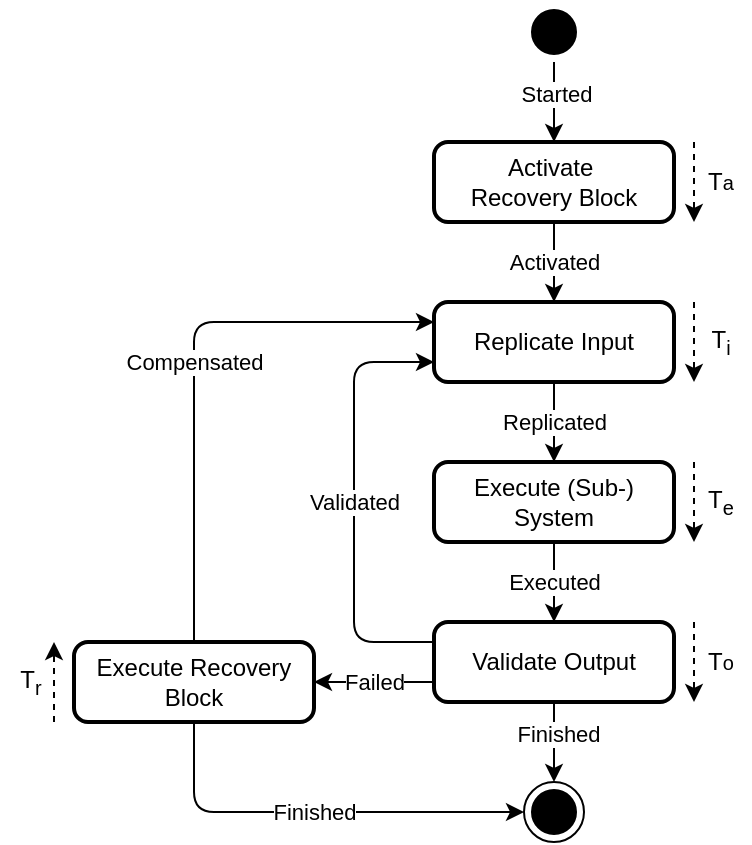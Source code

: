 <mxfile version="13.1.2" type="device"><diagram id="C5RBs43oDa-KdzZeNtuy" name="Page-1"><mxGraphModel dx="786" dy="442" grid="1" gridSize="10" guides="1" tooltips="1" connect="1" arrows="1" fold="1" page="1" pageScale="1" pageWidth="827" pageHeight="1169" math="0" shadow="0"><root><mxCell id="WIyWlLk6GJQsqaUBKTNV-0"/><mxCell id="WIyWlLk6GJQsqaUBKTNV-1" parent="WIyWlLk6GJQsqaUBKTNV-0"/><mxCell id="gS6o8VqeqXPsHkakJWrJ-3" value="Validate Output" style="rounded=1;whiteSpace=wrap;html=1;absoluteArcSize=1;arcSize=14;strokeWidth=2;" parent="WIyWlLk6GJQsqaUBKTNV-1" vertex="1"><mxGeometry x="280" y="360" width="120" height="40" as="geometry"/></mxCell><mxCell id="gS6o8VqeqXPsHkakJWrJ-13" value="Execute Recovery Block" style="rounded=1;whiteSpace=wrap;html=1;absoluteArcSize=1;arcSize=14;strokeWidth=2;" parent="WIyWlLk6GJQsqaUBKTNV-1" vertex="1"><mxGeometry x="100" y="370" width="120" height="40" as="geometry"/></mxCell><mxCell id="ICovKSawRmAeMIJ5vwR8-33" value="" style="endArrow=classic;html=1;dashed=1;" parent="WIyWlLk6GJQsqaUBKTNV-1" edge="1"><mxGeometry width="50" height="50" relative="1" as="geometry"><mxPoint x="410" y="360" as="sourcePoint"/><mxPoint x="410" y="400" as="targetPoint"/></mxGeometry></mxCell><mxCell id="bqIy7C-xzIqh9TK-yOBw-4" value="T&lt;font size=&quot;1&quot;&gt;o&lt;/font&gt;" style="text;html=1;align=center;verticalAlign=middle;resizable=0;points=[];autosize=1;" parent="WIyWlLk6GJQsqaUBKTNV-1" vertex="1"><mxGeometry x="408" y="370" width="30" height="20" as="geometry"/></mxCell><mxCell id="4HHzeoG72XD0Ws-RnGG3-0" value="Activate&amp;nbsp;&lt;br&gt;Recovery Block" style="rounded=1;whiteSpace=wrap;html=1;absoluteArcSize=1;arcSize=14;strokeWidth=2;" parent="WIyWlLk6GJQsqaUBKTNV-1" vertex="1"><mxGeometry x="280" y="120" width="120" height="40" as="geometry"/></mxCell><mxCell id="4HHzeoG72XD0Ws-RnGG3-1" value="Executed" style="endArrow=classic;html=1;entryX=0.5;entryY=0;entryDx=0;entryDy=0;exitX=0.5;exitY=1;exitDx=0;exitDy=0;" parent="WIyWlLk6GJQsqaUBKTNV-1" source="HjVa9e9whzvNyA7SJYg6-5" target="gS6o8VqeqXPsHkakJWrJ-3" edge="1"><mxGeometry width="50" height="50" relative="1" as="geometry"><mxPoint x="440" y="300" as="sourcePoint"/><mxPoint x="350" y="120" as="targetPoint"/></mxGeometry></mxCell><mxCell id="4HHzeoG72XD0Ws-RnGG3-6" value="" style="endArrow=classic;html=1;dashed=1;" parent="WIyWlLk6GJQsqaUBKTNV-1" edge="1"><mxGeometry width="50" height="50" relative="1" as="geometry"><mxPoint x="410" y="120" as="sourcePoint"/><mxPoint x="410" y="160" as="targetPoint"/></mxGeometry></mxCell><mxCell id="4HHzeoG72XD0Ws-RnGG3-7" value="T&lt;font size=&quot;1&quot;&gt;a&lt;/font&gt;" style="text;html=1;align=center;verticalAlign=middle;resizable=0;points=[];autosize=1;" parent="WIyWlLk6GJQsqaUBKTNV-1" vertex="1"><mxGeometry x="408" y="130" width="30" height="20" as="geometry"/></mxCell><mxCell id="4HHzeoG72XD0Ws-RnGG3-11" value="" style="endArrow=classic;html=1;dashed=1;" parent="WIyWlLk6GJQsqaUBKTNV-1" edge="1"><mxGeometry width="50" height="50" relative="1" as="geometry"><mxPoint x="90" y="410" as="sourcePoint"/><mxPoint x="90" y="370" as="targetPoint"/></mxGeometry></mxCell><mxCell id="4HHzeoG72XD0Ws-RnGG3-12" value="T&lt;sub&gt;r&lt;/sub&gt;" style="text;html=1;align=center;verticalAlign=middle;resizable=0;points=[];autosize=1;" parent="WIyWlLk6GJQsqaUBKTNV-1" vertex="1"><mxGeometry x="63" y="380" width="30" height="20" as="geometry"/></mxCell><mxCell id="HjVa9e9whzvNyA7SJYg6-5" value="Execute (Sub-) System" style="rounded=1;whiteSpace=wrap;html=1;absoluteArcSize=1;arcSize=14;strokeWidth=2;" parent="WIyWlLk6GJQsqaUBKTNV-1" vertex="1"><mxGeometry x="280" y="280" width="120" height="40" as="geometry"/></mxCell><mxCell id="HjVa9e9whzvNyA7SJYg6-6" value="" style="endArrow=classic;html=1;dashed=1;" parent="WIyWlLk6GJQsqaUBKTNV-1" edge="1"><mxGeometry width="50" height="50" relative="1" as="geometry"><mxPoint x="410" y="280" as="sourcePoint"/><mxPoint x="410" y="320" as="targetPoint"/></mxGeometry></mxCell><mxCell id="HjVa9e9whzvNyA7SJYg6-7" value="T&lt;sub&gt;e&lt;/sub&gt;" style="text;html=1;align=center;verticalAlign=middle;resizable=0;points=[];autosize=1;" parent="WIyWlLk6GJQsqaUBKTNV-1" vertex="1"><mxGeometry x="408" y="290" width="30" height="20" as="geometry"/></mxCell><mxCell id="HjVa9e9whzvNyA7SJYg6-9" value="Activated" style="endArrow=classic;html=1;exitX=0.5;exitY=1;exitDx=0;exitDy=0;entryX=0.5;entryY=0;entryDx=0;entryDy=0;" parent="WIyWlLk6GJQsqaUBKTNV-1" source="4HHzeoG72XD0Ws-RnGG3-0" target="WvXrNFLqnRz2SaFc--hZ-0" edge="1"><mxGeometry width="50" height="50" relative="1" as="geometry"><mxPoint x="380" y="330" as="sourcePoint"/><mxPoint x="390" y="160" as="targetPoint"/></mxGeometry></mxCell><mxCell id="WvXrNFLqnRz2SaFc--hZ-0" value="Replicate Input" style="rounded=1;whiteSpace=wrap;html=1;absoluteArcSize=1;arcSize=14;strokeWidth=2;" parent="WIyWlLk6GJQsqaUBKTNV-1" vertex="1"><mxGeometry x="280" y="200" width="120" height="40" as="geometry"/></mxCell><mxCell id="WvXrNFLqnRz2SaFc--hZ-1" value="" style="endArrow=classic;html=1;dashed=1;" parent="WIyWlLk6GJQsqaUBKTNV-1" edge="1"><mxGeometry width="50" height="50" relative="1" as="geometry"><mxPoint x="410" y="200" as="sourcePoint"/><mxPoint x="410" y="240" as="targetPoint"/></mxGeometry></mxCell><mxCell id="WvXrNFLqnRz2SaFc--hZ-2" value="T&lt;sub&gt;i&lt;/sub&gt;" style="text;html=1;align=center;verticalAlign=middle;resizable=0;points=[];autosize=1;" parent="WIyWlLk6GJQsqaUBKTNV-1" vertex="1"><mxGeometry x="408" y="210" width="30" height="20" as="geometry"/></mxCell><mxCell id="WvXrNFLqnRz2SaFc--hZ-6" value="Replicated" style="endArrow=classic;html=1;exitX=0.5;exitY=1;exitDx=0;exitDy=0;entryX=0.5;entryY=0;entryDx=0;entryDy=0;" parent="WIyWlLk6GJQsqaUBKTNV-1" source="WvXrNFLqnRz2SaFc--hZ-0" target="HjVa9e9whzvNyA7SJYg6-5" edge="1"><mxGeometry width="50" height="50" relative="1" as="geometry"><mxPoint x="350" y="300" as="sourcePoint"/><mxPoint x="390" y="240" as="targetPoint"/></mxGeometry></mxCell><mxCell id="sbQcGLV3dwBsVBkBwlbu-1" value="" style="ellipse;html=1;shape=startState;fillColor=#000000;strokeColor=#000000;" vertex="1" parent="WIyWlLk6GJQsqaUBKTNV-1"><mxGeometry x="325" y="50" width="30" height="30" as="geometry"/></mxCell><mxCell id="sbQcGLV3dwBsVBkBwlbu-2" value="" style="endArrow=classic;html=1;entryX=0.5;entryY=0;entryDx=0;entryDy=0;" edge="1" parent="WIyWlLk6GJQsqaUBKTNV-1" source="sbQcGLV3dwBsVBkBwlbu-1" target="4HHzeoG72XD0Ws-RnGG3-0"><mxGeometry width="50" height="50" relative="1" as="geometry"><mxPoint x="915" y="450" as="sourcePoint"/><mxPoint x="515" y="120" as="targetPoint"/></mxGeometry></mxCell><mxCell id="sbQcGLV3dwBsVBkBwlbu-3" value="Started" style="edgeLabel;html=1;align=center;verticalAlign=middle;resizable=0;points=[];" vertex="1" connectable="0" parent="sbQcGLV3dwBsVBkBwlbu-2"><mxGeometry x="-0.2" y="1" relative="1" as="geometry"><mxPoint as="offset"/></mxGeometry></mxCell><mxCell id="sbQcGLV3dwBsVBkBwlbu-4" value="" style="ellipse;html=1;shape=endState;fillColor=#000000;strokeColor=#000000;" vertex="1" parent="WIyWlLk6GJQsqaUBKTNV-1"><mxGeometry x="325" y="440" width="30" height="30" as="geometry"/></mxCell><mxCell id="sbQcGLV3dwBsVBkBwlbu-5" value="" style="endArrow=classic;html=1;exitX=0.5;exitY=1;exitDx=0;exitDy=0;" edge="1" parent="WIyWlLk6GJQsqaUBKTNV-1" target="sbQcGLV3dwBsVBkBwlbu-4" source="gS6o8VqeqXPsHkakJWrJ-3"><mxGeometry width="50" height="50" relative="1" as="geometry"><mxPoint x="300" y="370" as="sourcePoint"/><mxPoint x="680" y="560" as="targetPoint"/></mxGeometry></mxCell><mxCell id="sbQcGLV3dwBsVBkBwlbu-6" value="Finished" style="edgeLabel;html=1;align=center;verticalAlign=middle;resizable=0;points=[];" vertex="1" connectable="0" parent="sbQcGLV3dwBsVBkBwlbu-5"><mxGeometry x="-0.2" y="2" relative="1" as="geometry"><mxPoint as="offset"/></mxGeometry></mxCell><mxCell id="sbQcGLV3dwBsVBkBwlbu-7" value="Validated" style="endArrow=classic;html=1;exitX=0;exitY=0.25;exitDx=0;exitDy=0;entryX=0;entryY=0.75;entryDx=0;entryDy=0;" edge="1" parent="WIyWlLk6GJQsqaUBKTNV-1" source="gS6o8VqeqXPsHkakJWrJ-3" target="WvXrNFLqnRz2SaFc--hZ-0"><mxGeometry width="50" height="50" relative="1" as="geometry"><mxPoint x="380" y="310" as="sourcePoint"/><mxPoint x="430" y="260" as="targetPoint"/><Array as="points"><mxPoint x="240" y="370"/><mxPoint x="240" y="230"/></Array></mxGeometry></mxCell><mxCell id="sbQcGLV3dwBsVBkBwlbu-8" value="Failed" style="endArrow=classic;html=1;exitX=0;exitY=0.75;exitDx=0;exitDy=0;entryX=1;entryY=0.5;entryDx=0;entryDy=0;" edge="1" parent="WIyWlLk6GJQsqaUBKTNV-1" source="gS6o8VqeqXPsHkakJWrJ-3" target="gS6o8VqeqXPsHkakJWrJ-13"><mxGeometry width="50" height="50" relative="1" as="geometry"><mxPoint x="400" y="310" as="sourcePoint"/><mxPoint x="450" y="260" as="targetPoint"/></mxGeometry></mxCell><mxCell id="sbQcGLV3dwBsVBkBwlbu-9" value="Compensated" style="endArrow=classic;html=1;exitX=0.5;exitY=0;exitDx=0;exitDy=0;entryX=0;entryY=0.25;entryDx=0;entryDy=0;" edge="1" parent="WIyWlLk6GJQsqaUBKTNV-1" source="gS6o8VqeqXPsHkakJWrJ-13" target="WvXrNFLqnRz2SaFc--hZ-0"><mxGeometry width="50" height="50" relative="1" as="geometry"><mxPoint x="400" y="310" as="sourcePoint"/><mxPoint x="450" y="260" as="targetPoint"/><Array as="points"><mxPoint x="160" y="210"/></Array></mxGeometry></mxCell><mxCell id="sbQcGLV3dwBsVBkBwlbu-10" value="Finished" style="endArrow=classic;html=1;exitX=0.5;exitY=1;exitDx=0;exitDy=0;entryX=0;entryY=0.5;entryDx=0;entryDy=0;" edge="1" parent="WIyWlLk6GJQsqaUBKTNV-1" source="gS6o8VqeqXPsHkakJWrJ-13" target="sbQcGLV3dwBsVBkBwlbu-4"><mxGeometry width="50" height="50" relative="1" as="geometry"><mxPoint x="400" y="310" as="sourcePoint"/><mxPoint x="450" y="260" as="targetPoint"/><Array as="points"><mxPoint x="160" y="455"/></Array></mxGeometry></mxCell></root></mxGraphModel></diagram></mxfile>
